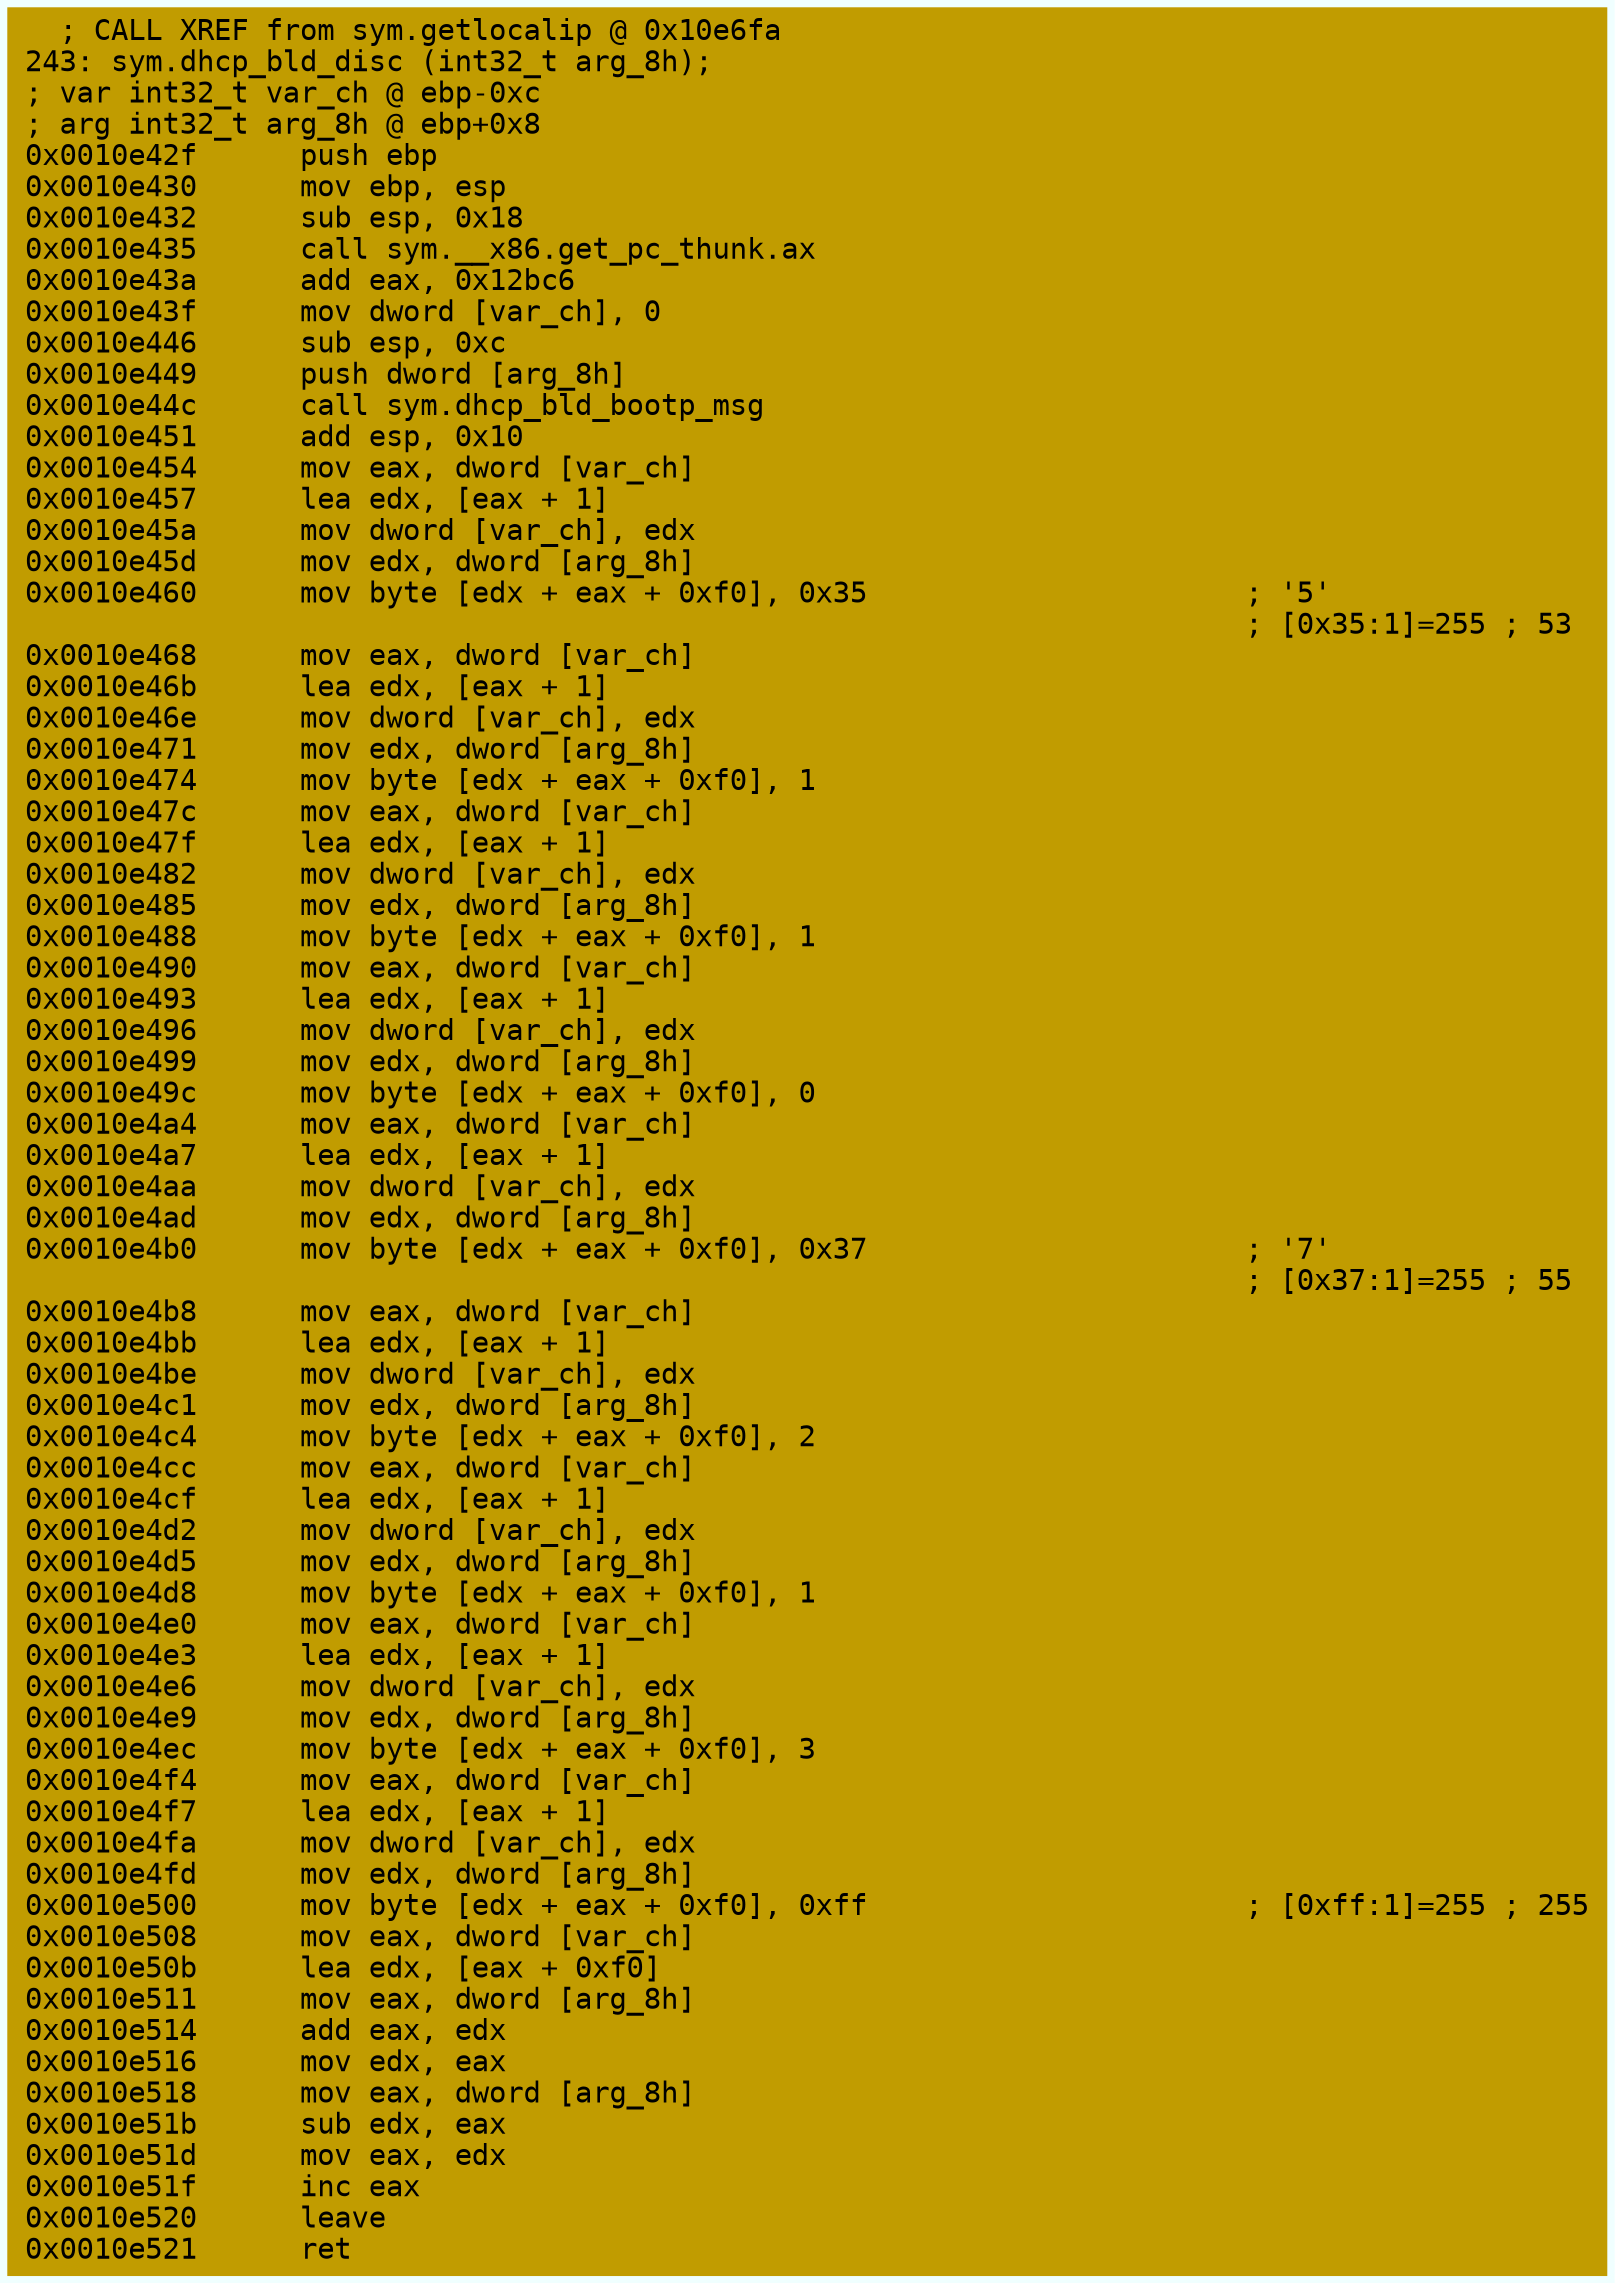 digraph code {
	graph [bgcolor=azure fontsize=8 fontname="Courier" splines="ortho"];
	node [fillcolor=gray style=filled shape=box];
	edge [arrowhead="normal"];
	"0x0010e42f" [URL="sym.dhcp_bld_disc/0x0010e42f", fillcolor="#c19c00",color="#c19c00", fontname="Courier",label="  ; CALL XREF from sym.getlocalip @ 0x10e6fa\l243: sym.dhcp_bld_disc (int32_t arg_8h);\l; var int32_t var_ch @ ebp-0xc\l; arg int32_t arg_8h @ ebp+0x8\l0x0010e42f      push ebp\l0x0010e430      mov ebp, esp\l0x0010e432      sub esp, 0x18\l0x0010e435      call sym.__x86.get_pc_thunk.ax\l0x0010e43a      add eax, 0x12bc6\l0x0010e43f      mov dword [var_ch], 0\l0x0010e446      sub esp, 0xc\l0x0010e449      push dword [arg_8h]\l0x0010e44c      call sym.dhcp_bld_bootp_msg\l0x0010e451      add esp, 0x10\l0x0010e454      mov eax, dword [var_ch]\l0x0010e457      lea edx, [eax + 1]\l0x0010e45a      mov dword [var_ch], edx\l0x0010e45d      mov edx, dword [arg_8h]\l0x0010e460      mov byte [edx + eax + 0xf0], 0x35                      ; '5'\l                                                                       ; [0x35:1]=255 ; 53\l0x0010e468      mov eax, dword [var_ch]\l0x0010e46b      lea edx, [eax + 1]\l0x0010e46e      mov dword [var_ch], edx\l0x0010e471      mov edx, dword [arg_8h]\l0x0010e474      mov byte [edx + eax + 0xf0], 1\l0x0010e47c      mov eax, dword [var_ch]\l0x0010e47f      lea edx, [eax + 1]\l0x0010e482      mov dword [var_ch], edx\l0x0010e485      mov edx, dword [arg_8h]\l0x0010e488      mov byte [edx + eax + 0xf0], 1\l0x0010e490      mov eax, dword [var_ch]\l0x0010e493      lea edx, [eax + 1]\l0x0010e496      mov dword [var_ch], edx\l0x0010e499      mov edx, dword [arg_8h]\l0x0010e49c      mov byte [edx + eax + 0xf0], 0\l0x0010e4a4      mov eax, dword [var_ch]\l0x0010e4a7      lea edx, [eax + 1]\l0x0010e4aa      mov dword [var_ch], edx\l0x0010e4ad      mov edx, dword [arg_8h]\l0x0010e4b0      mov byte [edx + eax + 0xf0], 0x37                      ; '7'\l                                                                       ; [0x37:1]=255 ; 55\l0x0010e4b8      mov eax, dword [var_ch]\l0x0010e4bb      lea edx, [eax + 1]\l0x0010e4be      mov dword [var_ch], edx\l0x0010e4c1      mov edx, dword [arg_8h]\l0x0010e4c4      mov byte [edx + eax + 0xf0], 2\l0x0010e4cc      mov eax, dword [var_ch]\l0x0010e4cf      lea edx, [eax + 1]\l0x0010e4d2      mov dword [var_ch], edx\l0x0010e4d5      mov edx, dword [arg_8h]\l0x0010e4d8      mov byte [edx + eax + 0xf0], 1\l0x0010e4e0      mov eax, dword [var_ch]\l0x0010e4e3      lea edx, [eax + 1]\l0x0010e4e6      mov dword [var_ch], edx\l0x0010e4e9      mov edx, dword [arg_8h]\l0x0010e4ec      mov byte [edx + eax + 0xf0], 3\l0x0010e4f4      mov eax, dword [var_ch]\l0x0010e4f7      lea edx, [eax + 1]\l0x0010e4fa      mov dword [var_ch], edx\l0x0010e4fd      mov edx, dword [arg_8h]\l0x0010e500      mov byte [edx + eax + 0xf0], 0xff                      ; [0xff:1]=255 ; 255\l0x0010e508      mov eax, dword [var_ch]\l0x0010e50b      lea edx, [eax + 0xf0]\l0x0010e511      mov eax, dword [arg_8h]\l0x0010e514      add eax, edx\l0x0010e516      mov edx, eax\l0x0010e518      mov eax, dword [arg_8h]\l0x0010e51b      sub edx, eax\l0x0010e51d      mov eax, edx\l0x0010e51f      inc eax\l0x0010e520      leave\l0x0010e521      ret\l"]
}
